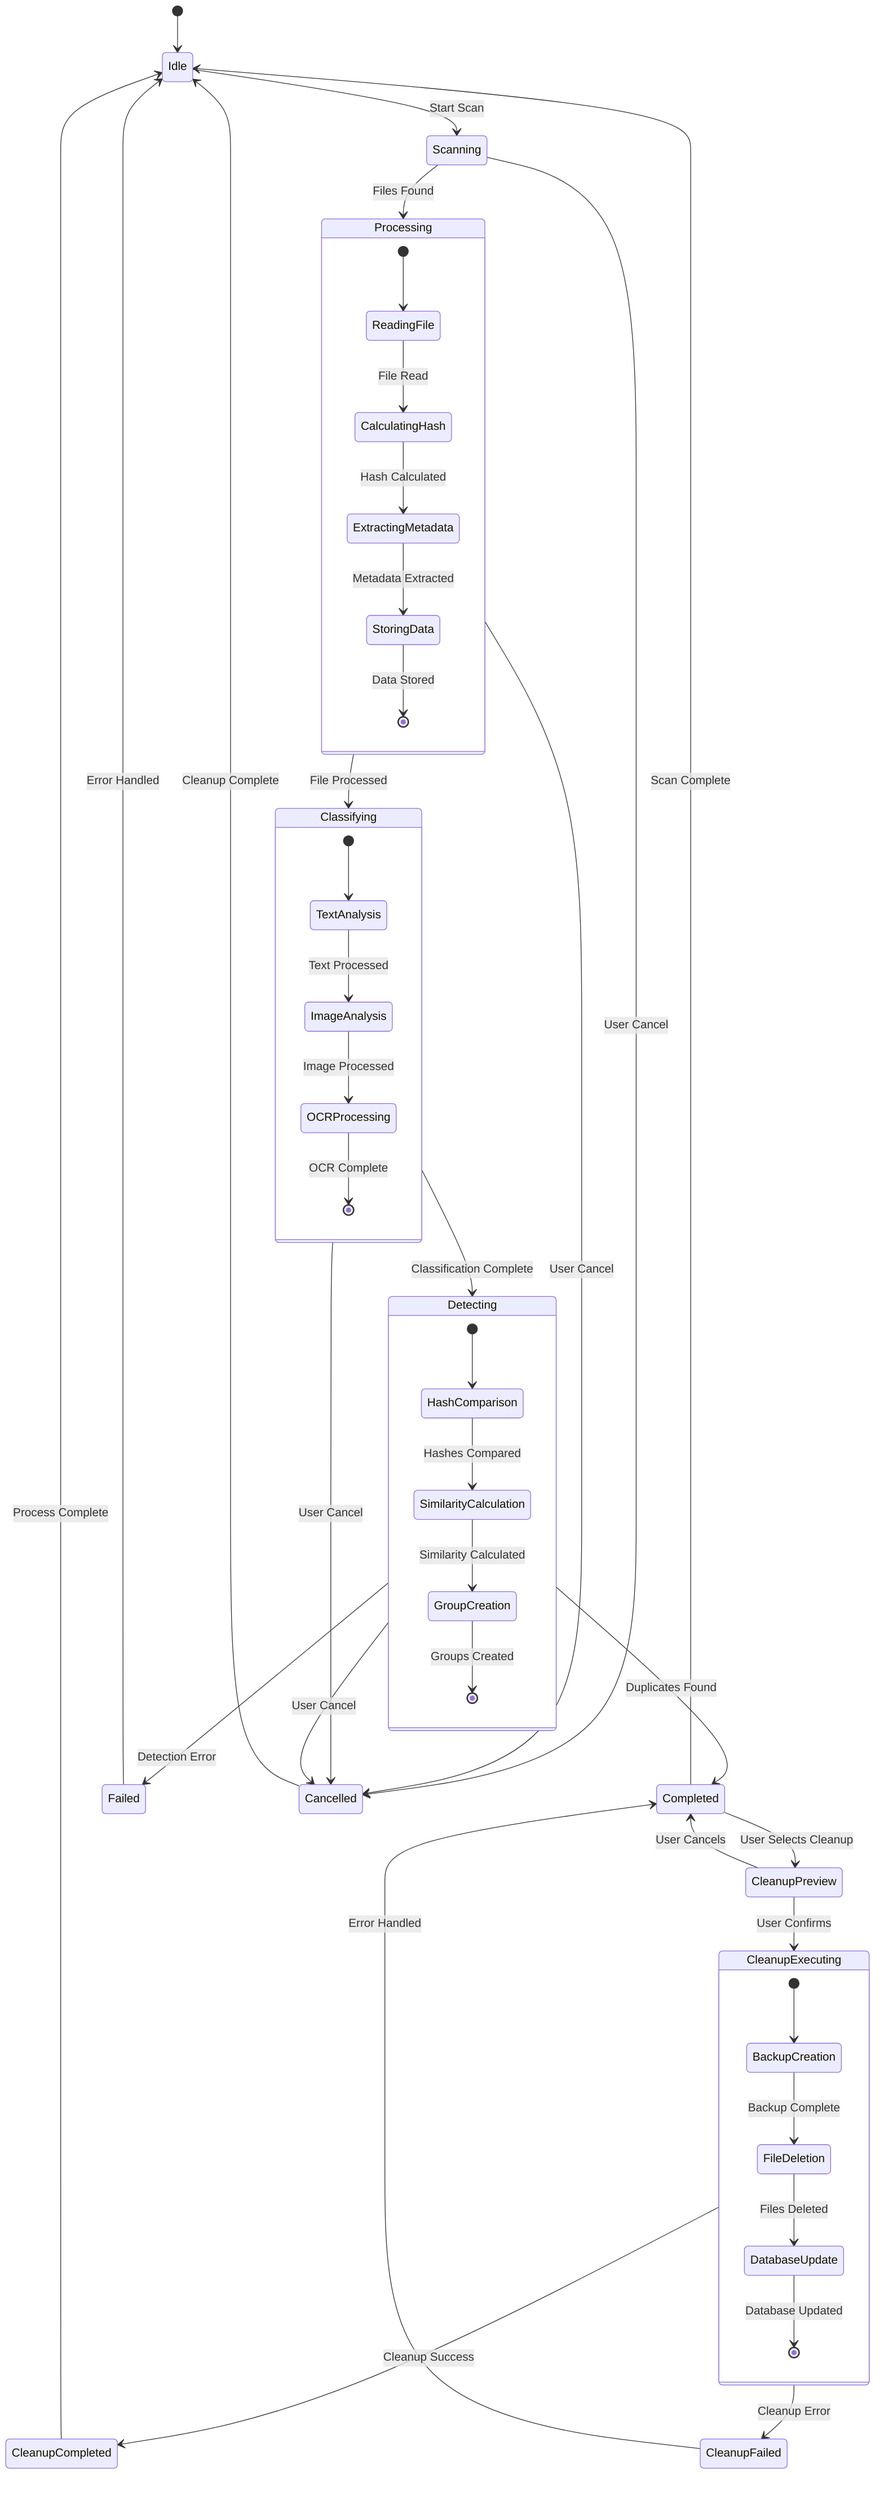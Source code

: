 stateDiagram-v2
    [*] --> Idle
    
    Idle --> Scanning : Start Scan
    Scanning --> Processing : Files Found
    Processing --> Classifying : File Processed
    Classifying --> Detecting : Classification Complete
    Detecting --> Completed : Duplicates Found
    Detecting --> Failed : Detection Error
    Completed --> Idle : Scan Complete
    Failed --> Idle : Error Handled
    
    Scanning --> Cancelled : User Cancel
    Processing --> Cancelled : User Cancel
    Classifying --> Cancelled : User Cancel
    Detecting --> Cancelled : User Cancel
    Cancelled --> Idle : Cleanup Complete
    
    Completed --> CleanupPreview : User Selects Cleanup
    CleanupPreview --> CleanupExecuting : User Confirms
    CleanupPreview --> Completed : User Cancels
    CleanupExecuting --> CleanupCompleted : Cleanup Success
    CleanupExecuting --> CleanupFailed : Cleanup Error
    CleanupCompleted --> Idle : Process Complete
    CleanupFailed --> Completed : Error Handled
    
    %% Sub-states for Processing
    state Processing {
        [*] --> ReadingFile
        ReadingFile --> CalculatingHash : File Read
        CalculatingHash --> ExtractingMetadata : Hash Calculated
        ExtractingMetadata --> StoringData : Metadata Extracted
        StoringData --> [*] : Data Stored
    }
    
    %% Sub-states for Classifying
    state Classifying {
        [*] --> TextAnalysis
        TextAnalysis --> ImageAnalysis : Text Processed
        ImageAnalysis --> OCRProcessing : Image Processed
        OCRProcessing --> [*] : OCR Complete
    }
    
    %% Sub-states for Detecting
    state Detecting {
        [*] --> HashComparison
        HashComparison --> SimilarityCalculation : Hashes Compared
        SimilarityCalculation --> GroupCreation : Similarity Calculated
        GroupCreation --> [*] : Groups Created
    }
    
    %% Sub-states for Cleanup
    state CleanupExecuting {
        [*] --> BackupCreation
        BackupCreation --> FileDeletion : Backup Complete
        FileDeletion --> DatabaseUpdate : Files Deleted
        DatabaseUpdate --> [*] : Database Updated
    }